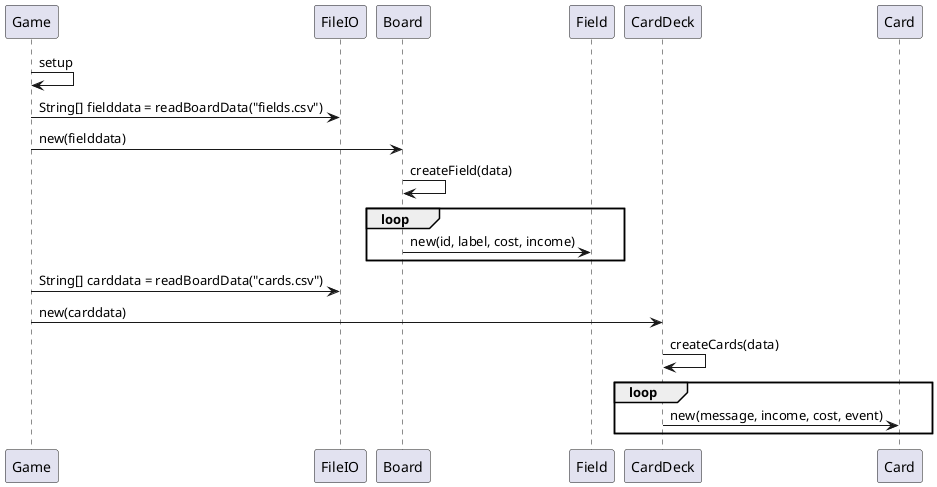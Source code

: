 @startuml

'By Andreas & Jonas

'Sequence Diagram
Game -> Game: setup
Game -> FileIO: String[] fielddata = readBoardData("fields.csv")
Game -> Board: new(fielddata)
Board -> Board: createField(data)
loop
Board -> Field: new(id, label, cost, income)
end
Game -> FileIO: String[] carddata = readBoardData("cards.csv")
Game -> CardDeck: new(carddata)
CardDeck -> CardDeck: createCards(data)
loop
CardDeck -> Card: new(message, income, cost, event)
end

@enduml
